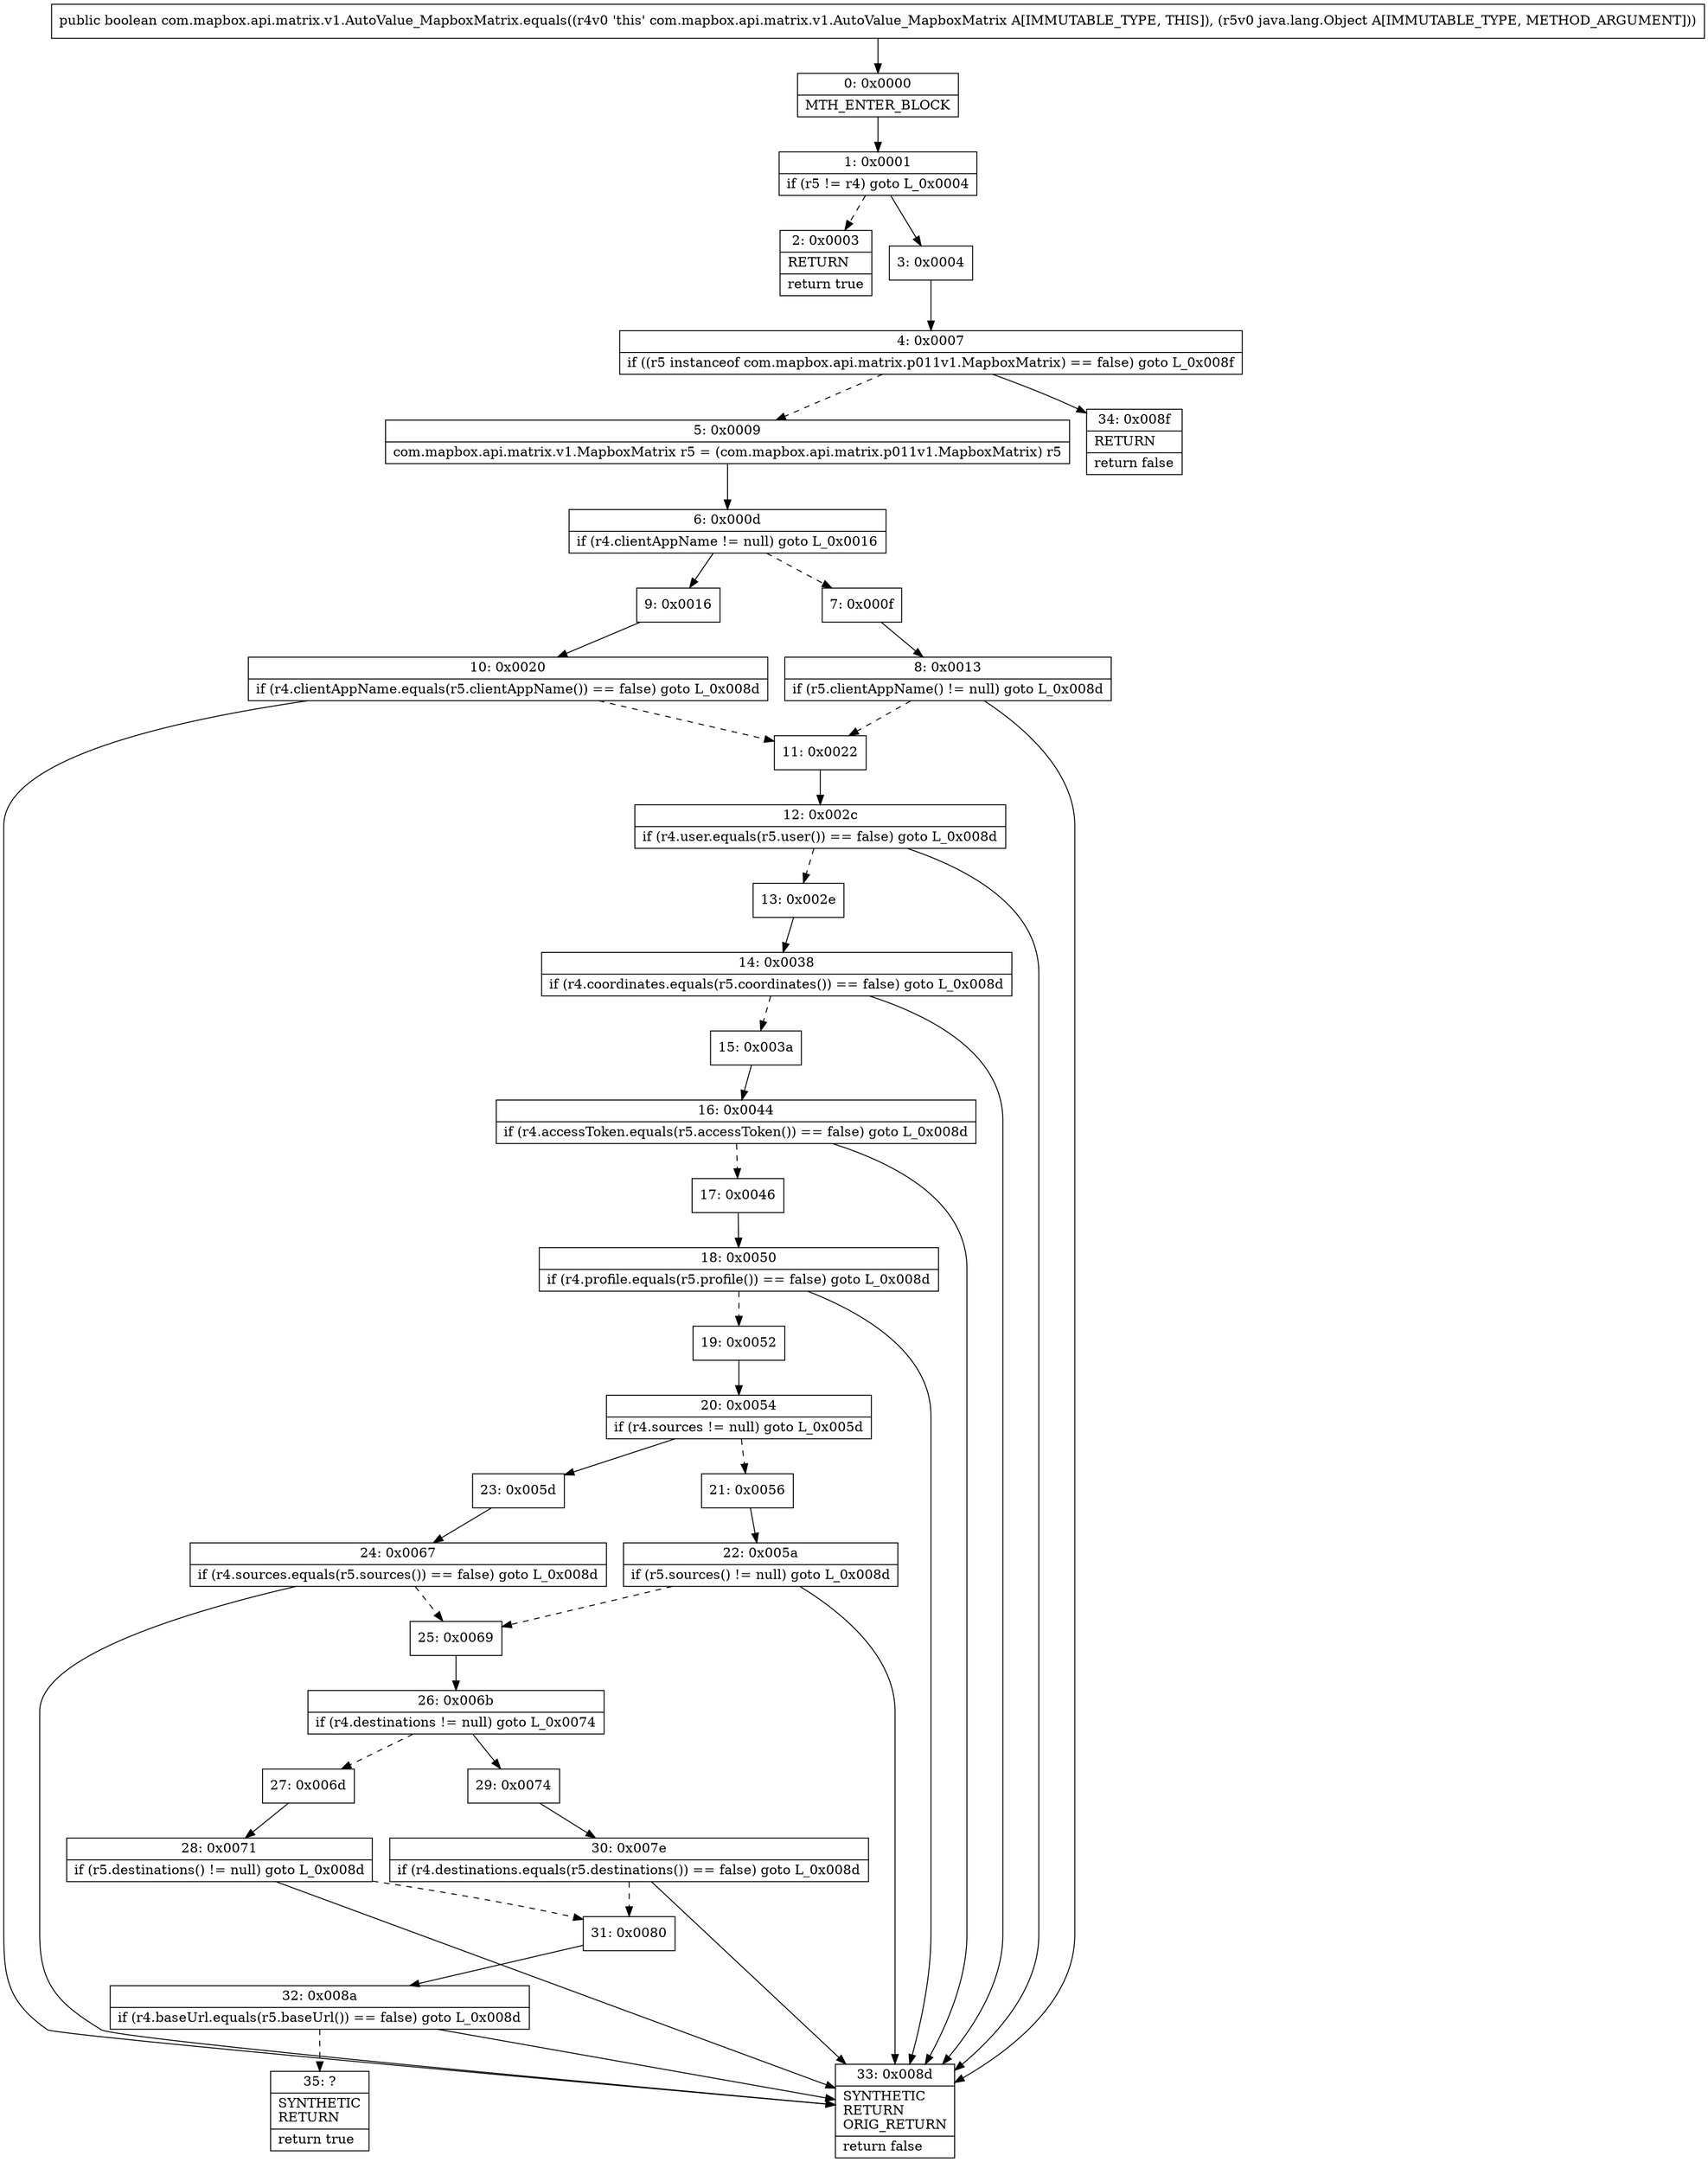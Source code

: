 digraph "CFG forcom.mapbox.api.matrix.v1.AutoValue_MapboxMatrix.equals(Ljava\/lang\/Object;)Z" {
Node_0 [shape=record,label="{0\:\ 0x0000|MTH_ENTER_BLOCK\l}"];
Node_1 [shape=record,label="{1\:\ 0x0001|if (r5 != r4) goto L_0x0004\l}"];
Node_2 [shape=record,label="{2\:\ 0x0003|RETURN\l|return true\l}"];
Node_3 [shape=record,label="{3\:\ 0x0004}"];
Node_4 [shape=record,label="{4\:\ 0x0007|if ((r5 instanceof com.mapbox.api.matrix.p011v1.MapboxMatrix) == false) goto L_0x008f\l}"];
Node_5 [shape=record,label="{5\:\ 0x0009|com.mapbox.api.matrix.v1.MapboxMatrix r5 = (com.mapbox.api.matrix.p011v1.MapboxMatrix) r5\l}"];
Node_6 [shape=record,label="{6\:\ 0x000d|if (r4.clientAppName != null) goto L_0x0016\l}"];
Node_7 [shape=record,label="{7\:\ 0x000f}"];
Node_8 [shape=record,label="{8\:\ 0x0013|if (r5.clientAppName() != null) goto L_0x008d\l}"];
Node_9 [shape=record,label="{9\:\ 0x0016}"];
Node_10 [shape=record,label="{10\:\ 0x0020|if (r4.clientAppName.equals(r5.clientAppName()) == false) goto L_0x008d\l}"];
Node_11 [shape=record,label="{11\:\ 0x0022}"];
Node_12 [shape=record,label="{12\:\ 0x002c|if (r4.user.equals(r5.user()) == false) goto L_0x008d\l}"];
Node_13 [shape=record,label="{13\:\ 0x002e}"];
Node_14 [shape=record,label="{14\:\ 0x0038|if (r4.coordinates.equals(r5.coordinates()) == false) goto L_0x008d\l}"];
Node_15 [shape=record,label="{15\:\ 0x003a}"];
Node_16 [shape=record,label="{16\:\ 0x0044|if (r4.accessToken.equals(r5.accessToken()) == false) goto L_0x008d\l}"];
Node_17 [shape=record,label="{17\:\ 0x0046}"];
Node_18 [shape=record,label="{18\:\ 0x0050|if (r4.profile.equals(r5.profile()) == false) goto L_0x008d\l}"];
Node_19 [shape=record,label="{19\:\ 0x0052}"];
Node_20 [shape=record,label="{20\:\ 0x0054|if (r4.sources != null) goto L_0x005d\l}"];
Node_21 [shape=record,label="{21\:\ 0x0056}"];
Node_22 [shape=record,label="{22\:\ 0x005a|if (r5.sources() != null) goto L_0x008d\l}"];
Node_23 [shape=record,label="{23\:\ 0x005d}"];
Node_24 [shape=record,label="{24\:\ 0x0067|if (r4.sources.equals(r5.sources()) == false) goto L_0x008d\l}"];
Node_25 [shape=record,label="{25\:\ 0x0069}"];
Node_26 [shape=record,label="{26\:\ 0x006b|if (r4.destinations != null) goto L_0x0074\l}"];
Node_27 [shape=record,label="{27\:\ 0x006d}"];
Node_28 [shape=record,label="{28\:\ 0x0071|if (r5.destinations() != null) goto L_0x008d\l}"];
Node_29 [shape=record,label="{29\:\ 0x0074}"];
Node_30 [shape=record,label="{30\:\ 0x007e|if (r4.destinations.equals(r5.destinations()) == false) goto L_0x008d\l}"];
Node_31 [shape=record,label="{31\:\ 0x0080}"];
Node_32 [shape=record,label="{32\:\ 0x008a|if (r4.baseUrl.equals(r5.baseUrl()) == false) goto L_0x008d\l}"];
Node_33 [shape=record,label="{33\:\ 0x008d|SYNTHETIC\lRETURN\lORIG_RETURN\l|return false\l}"];
Node_34 [shape=record,label="{34\:\ 0x008f|RETURN\l|return false\l}"];
Node_35 [shape=record,label="{35\:\ ?|SYNTHETIC\lRETURN\l|return true\l}"];
MethodNode[shape=record,label="{public boolean com.mapbox.api.matrix.v1.AutoValue_MapboxMatrix.equals((r4v0 'this' com.mapbox.api.matrix.v1.AutoValue_MapboxMatrix A[IMMUTABLE_TYPE, THIS]), (r5v0 java.lang.Object A[IMMUTABLE_TYPE, METHOD_ARGUMENT])) }"];
MethodNode -> Node_0;
Node_0 -> Node_1;
Node_1 -> Node_2[style=dashed];
Node_1 -> Node_3;
Node_3 -> Node_4;
Node_4 -> Node_5[style=dashed];
Node_4 -> Node_34;
Node_5 -> Node_6;
Node_6 -> Node_7[style=dashed];
Node_6 -> Node_9;
Node_7 -> Node_8;
Node_8 -> Node_33;
Node_8 -> Node_11[style=dashed];
Node_9 -> Node_10;
Node_10 -> Node_11[style=dashed];
Node_10 -> Node_33;
Node_11 -> Node_12;
Node_12 -> Node_13[style=dashed];
Node_12 -> Node_33;
Node_13 -> Node_14;
Node_14 -> Node_15[style=dashed];
Node_14 -> Node_33;
Node_15 -> Node_16;
Node_16 -> Node_17[style=dashed];
Node_16 -> Node_33;
Node_17 -> Node_18;
Node_18 -> Node_19[style=dashed];
Node_18 -> Node_33;
Node_19 -> Node_20;
Node_20 -> Node_21[style=dashed];
Node_20 -> Node_23;
Node_21 -> Node_22;
Node_22 -> Node_33;
Node_22 -> Node_25[style=dashed];
Node_23 -> Node_24;
Node_24 -> Node_25[style=dashed];
Node_24 -> Node_33;
Node_25 -> Node_26;
Node_26 -> Node_27[style=dashed];
Node_26 -> Node_29;
Node_27 -> Node_28;
Node_28 -> Node_33;
Node_28 -> Node_31[style=dashed];
Node_29 -> Node_30;
Node_30 -> Node_31[style=dashed];
Node_30 -> Node_33;
Node_31 -> Node_32;
Node_32 -> Node_33;
Node_32 -> Node_35[style=dashed];
}

